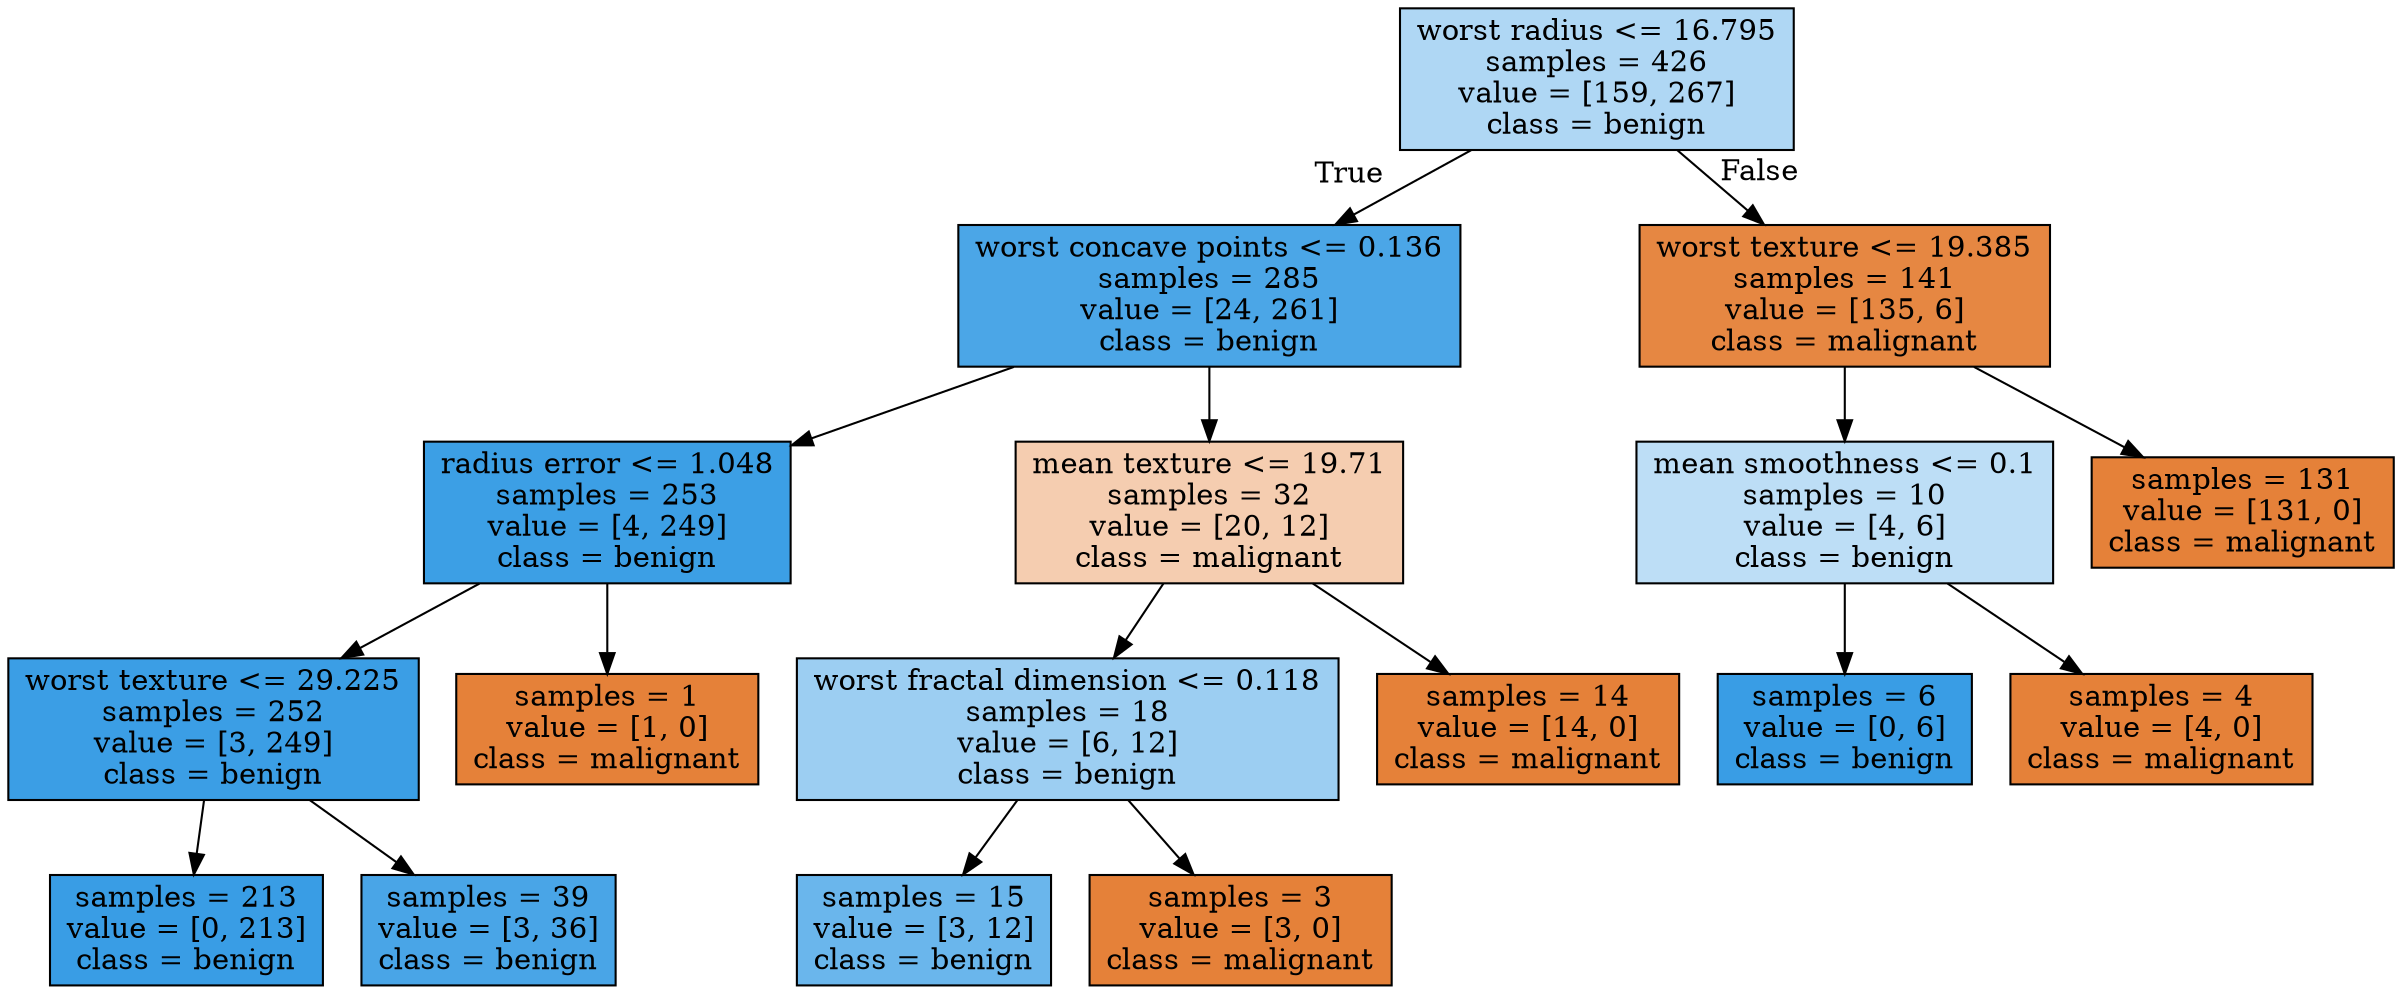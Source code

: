 digraph Tree {
node [shape=box, style="filled", color="black"] ;
0 [label="worst radius <= 16.795\nsamples = 426\nvalue = [159, 267]\nclass = benign", fillcolor="#afd7f4"] ;
1 [label="worst concave points <= 0.136\nsamples = 285\nvalue = [24, 261]\nclass = benign", fillcolor="#4ba6e7"] ;
0 -> 1 [labeldistance=2.5, labelangle=45, headlabel="True"] ;
2 [label="radius error <= 1.048\nsamples = 253\nvalue = [4, 249]\nclass = benign", fillcolor="#3c9fe5"] ;
1 -> 2 ;
3 [label="worst texture <= 29.225\nsamples = 252\nvalue = [3, 249]\nclass = benign", fillcolor="#3b9ee5"] ;
2 -> 3 ;
4 [label="samples = 213\nvalue = [0, 213]\nclass = benign", fillcolor="#399de5"] ;
3 -> 4 ;
5 [label="samples = 39\nvalue = [3, 36]\nclass = benign", fillcolor="#49a5e7"] ;
3 -> 5 ;
6 [label="samples = 1\nvalue = [1, 0]\nclass = malignant", fillcolor="#e58139"] ;
2 -> 6 ;
7 [label="mean texture <= 19.71\nsamples = 32\nvalue = [20, 12]\nclass = malignant", fillcolor="#f5cdb0"] ;
1 -> 7 ;
8 [label="worst fractal dimension <= 0.118\nsamples = 18\nvalue = [6, 12]\nclass = benign", fillcolor="#9ccef2"] ;
7 -> 8 ;
9 [label="samples = 15\nvalue = [3, 12]\nclass = benign", fillcolor="#6ab6ec"] ;
8 -> 9 ;
10 [label="samples = 3\nvalue = [3, 0]\nclass = malignant", fillcolor="#e58139"] ;
8 -> 10 ;
11 [label="samples = 14\nvalue = [14, 0]\nclass = malignant", fillcolor="#e58139"] ;
7 -> 11 ;
12 [label="worst texture <= 19.385\nsamples = 141\nvalue = [135, 6]\nclass = malignant", fillcolor="#e68742"] ;
0 -> 12 [labeldistance=2.5, labelangle=-45, headlabel="False"] ;
13 [label="mean smoothness <= 0.1\nsamples = 10\nvalue = [4, 6]\nclass = benign", fillcolor="#bddef6"] ;
12 -> 13 ;
14 [label="samples = 6\nvalue = [0, 6]\nclass = benign", fillcolor="#399de5"] ;
13 -> 14 ;
15 [label="samples = 4\nvalue = [4, 0]\nclass = malignant", fillcolor="#e58139"] ;
13 -> 15 ;
16 [label="samples = 131\nvalue = [131, 0]\nclass = malignant", fillcolor="#e58139"] ;
12 -> 16 ;
}